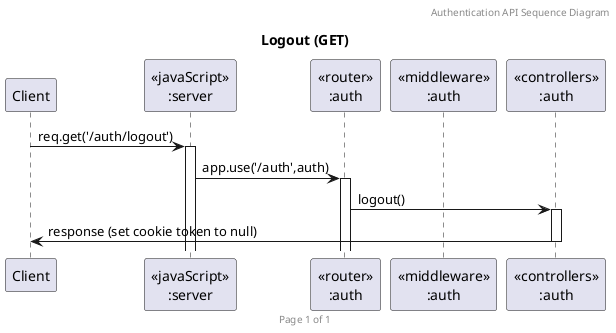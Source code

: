 @startuml Logout (GET)

header Authentication API Sequence Diagram
footer Page %page% of %lastpage%
title "Logout (GET)"

participant "Client" as client
participant "<<javaScript>>\n:server" as server
participant "<<router>>\n:auth" as routerAuth
participant "<<middleware>>\n:auth" as middlewareAuth
participant "<<controllers>>\n:auth" as controllersAuth

client->server ++:req.get('/auth/logout')
server->routerAuth ++:app.use('/auth',auth)
routerAuth -> controllersAuth ++:logout()
controllersAuth->client --:response (set cookie token to null)

@enduml